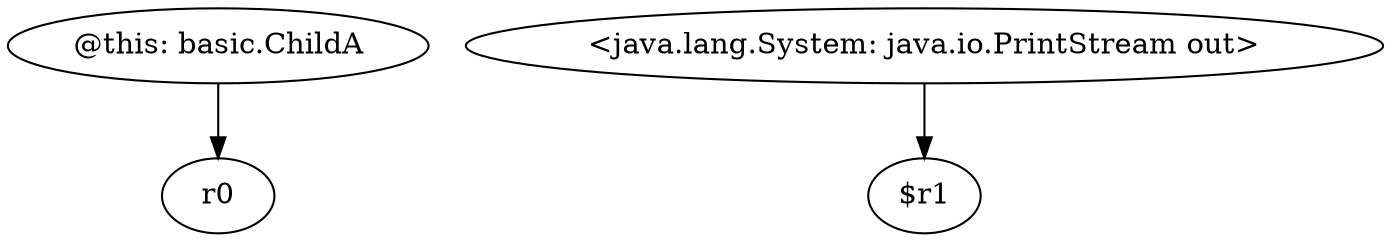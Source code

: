 digraph g {
0[label="@this: basic.ChildA"]
1[label="r0"]
0->1[label=""]
2[label="<java.lang.System: java.io.PrintStream out>"]
3[label="$r1"]
2->3[label=""]
}